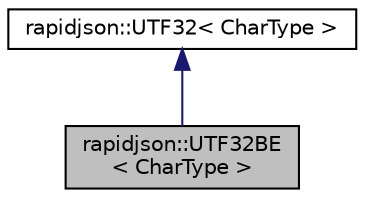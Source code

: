 digraph "rapidjson::UTF32BE&lt; CharType &gt;"
{
 // INTERACTIVE_SVG=YES
 // LATEX_PDF_SIZE
  edge [fontname="Helvetica",fontsize="10",labelfontname="Helvetica",labelfontsize="10"];
  node [fontname="Helvetica",fontsize="10",shape=record];
  Node0 [label="rapidjson::UTF32BE\l\< CharType \>",height=0.2,width=0.4,color="black", fillcolor="grey75", style="filled", fontcolor="black",tooltip="UTF-32 big endian encoding."];
  Node1 -> Node0 [dir="back",color="midnightblue",fontsize="10",style="solid",fontname="Helvetica"];
  Node1 [label="rapidjson::UTF32\< CharType \>",height=0.2,width=0.4,color="black", fillcolor="white", style="filled",URL="$structrapidjson_1_1_u_t_f32.html",tooltip="UTF-32 encoding."];
}
